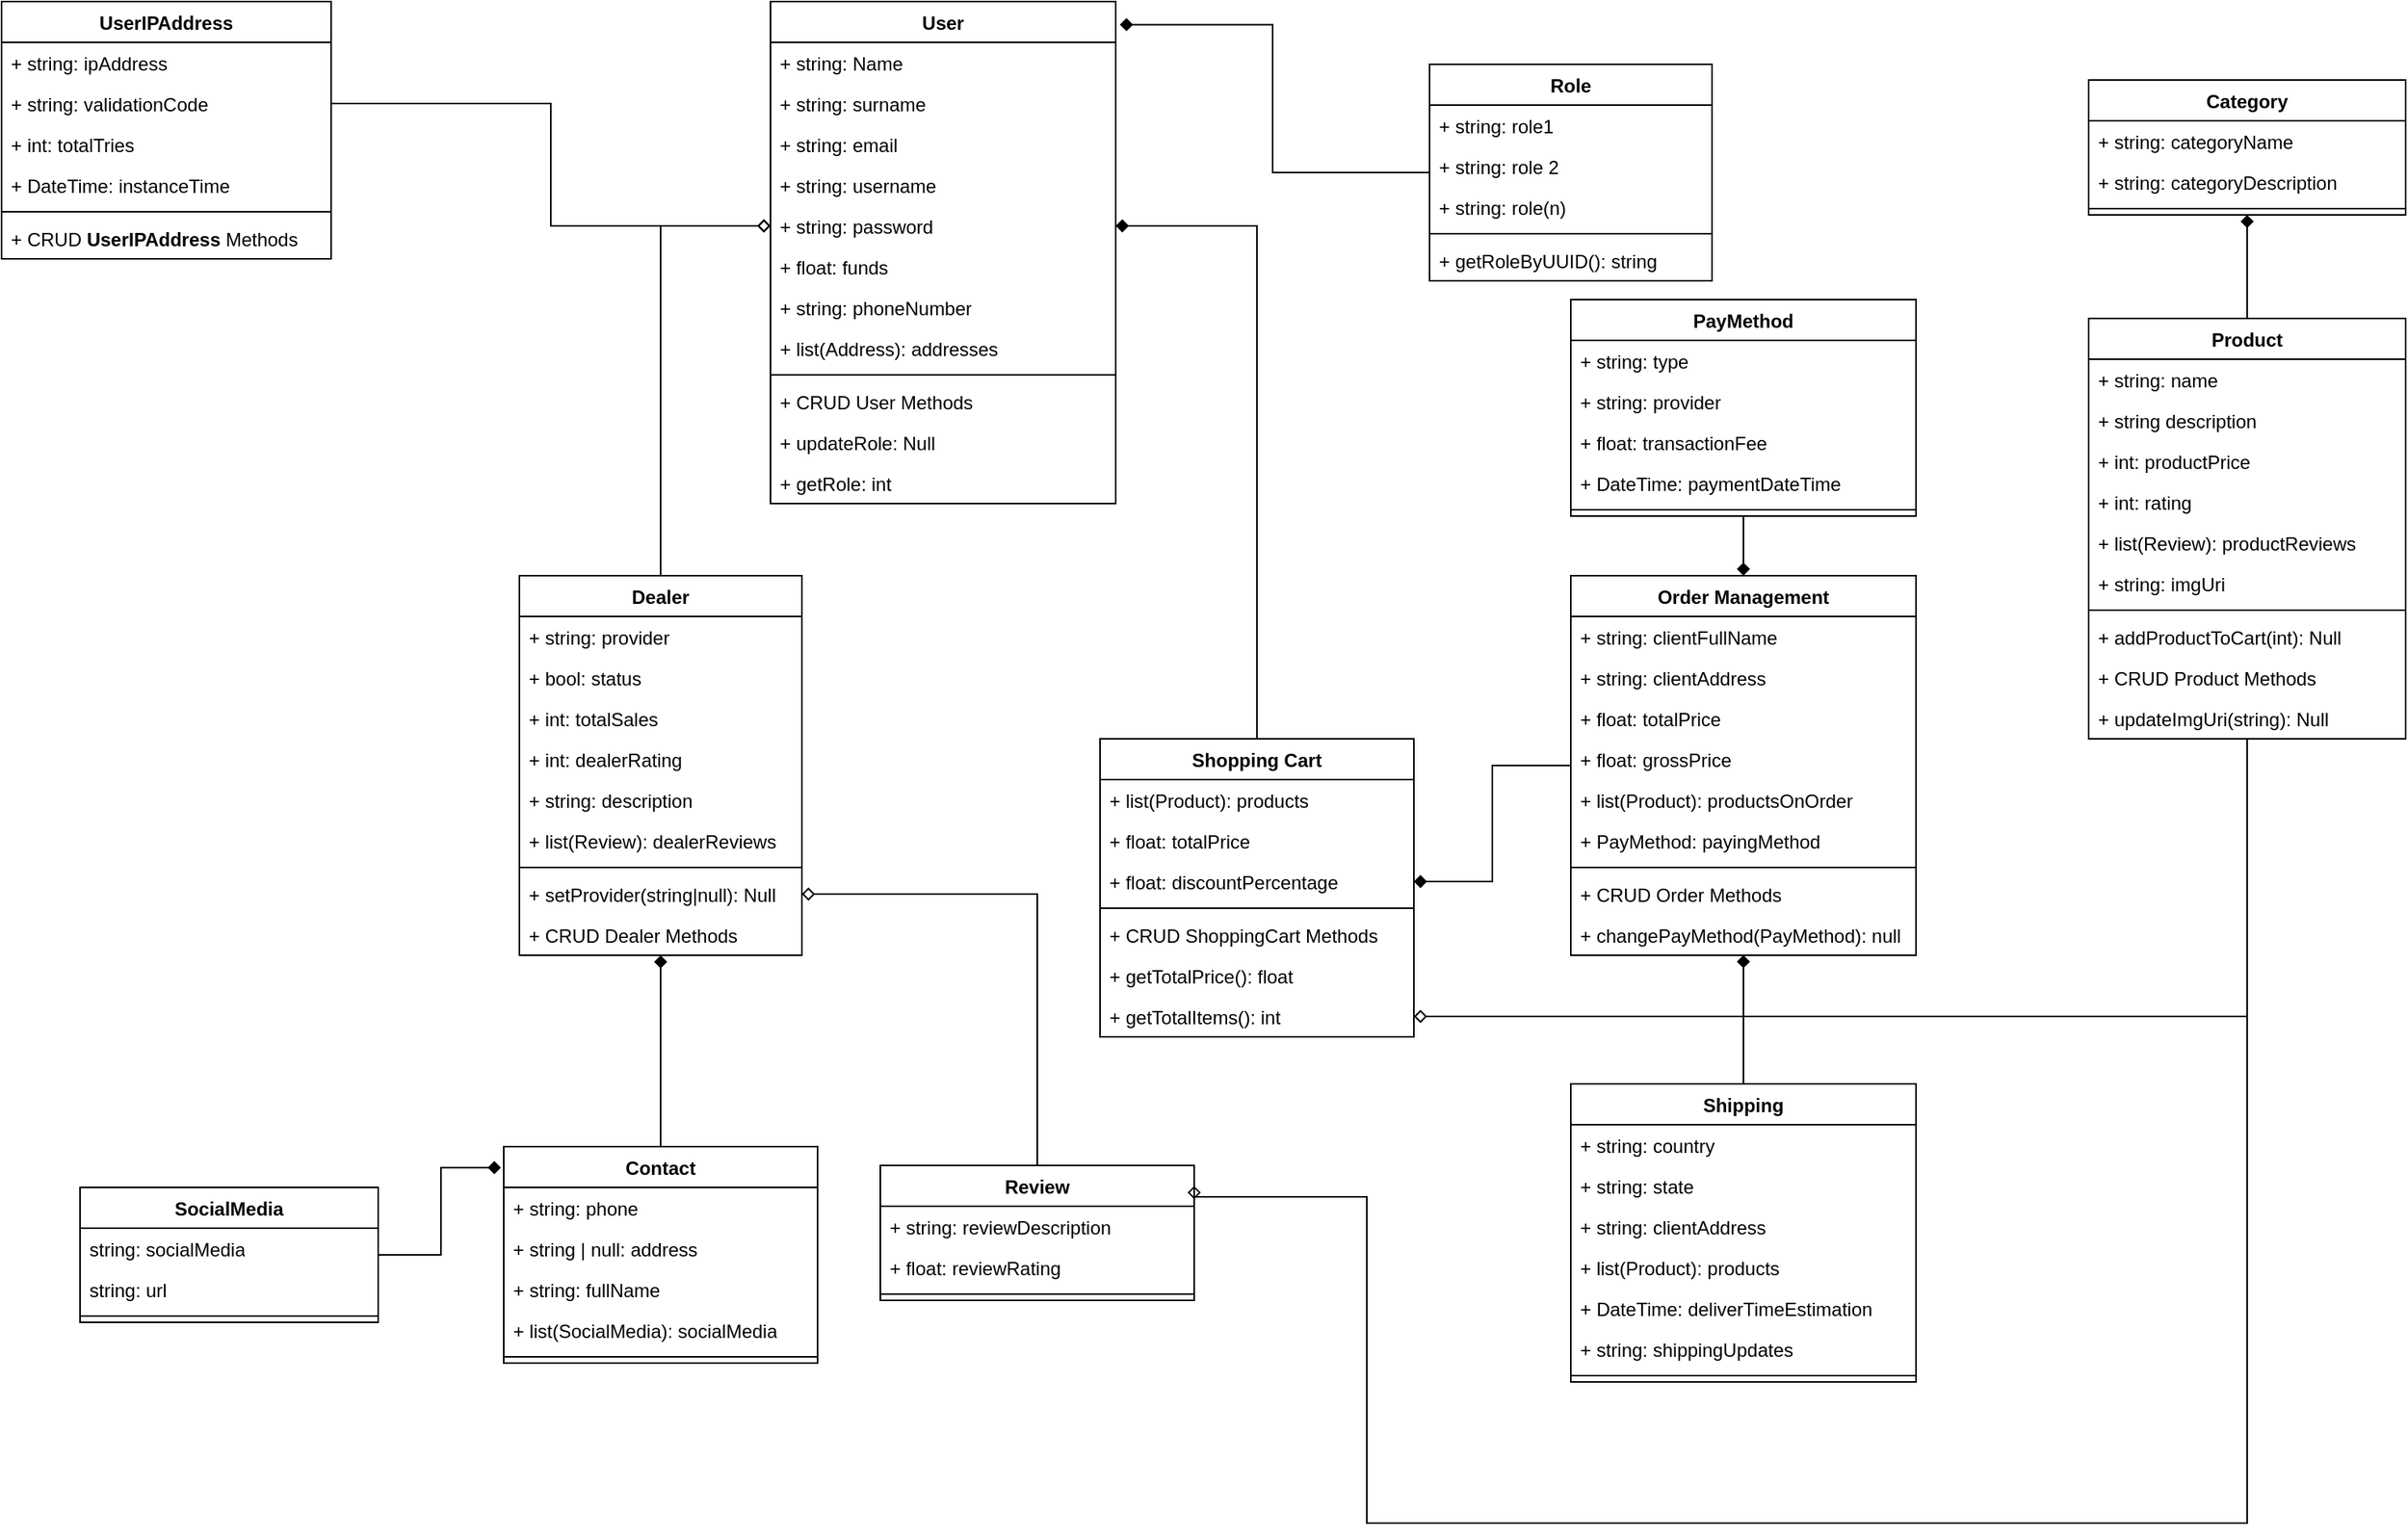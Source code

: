 <mxfile version="26.2.13">
  <diagram name="Página-1" id="N1Lat1YPhZzZh7Y8jwU0">
    <mxGraphModel dx="1812" dy="1741" grid="1" gridSize="10" guides="1" tooltips="1" connect="1" arrows="1" fold="1" page="1" pageScale="1" pageWidth="827" pageHeight="1169" math="0" shadow="0">
      <root>
        <mxCell id="0" />
        <mxCell id="1" parent="0" />
        <mxCell id="V8GElESiozP5-Y3EzWXV-1" value="User" style="swimlane;fontStyle=1;align=center;verticalAlign=top;childLayout=stackLayout;horizontal=1;startSize=26;horizontalStack=0;resizeParent=1;resizeParentMax=0;resizeLast=0;collapsible=1;marginBottom=0;whiteSpace=wrap;html=1;" parent="1" vertex="1">
          <mxGeometry x="20" y="-1130" width="220" height="320" as="geometry" />
        </mxCell>
        <mxCell id="V8GElESiozP5-Y3EzWXV-48" value="+ string: Name" style="text;strokeColor=none;fillColor=none;align=left;verticalAlign=top;spacingLeft=4;spacingRight=4;overflow=hidden;rotatable=0;points=[[0,0.5],[1,0.5]];portConstraint=eastwest;whiteSpace=wrap;html=1;" parent="V8GElESiozP5-Y3EzWXV-1" vertex="1">
          <mxGeometry y="26" width="220" height="26" as="geometry" />
        </mxCell>
        <mxCell id="V8GElESiozP5-Y3EzWXV-50" value="+ string: surname" style="text;strokeColor=none;fillColor=none;align=left;verticalAlign=top;spacingLeft=4;spacingRight=4;overflow=hidden;rotatable=0;points=[[0,0.5],[1,0.5]];portConstraint=eastwest;whiteSpace=wrap;html=1;" parent="V8GElESiozP5-Y3EzWXV-1" vertex="1">
          <mxGeometry y="52" width="220" height="26" as="geometry" />
        </mxCell>
        <mxCell id="V8GElESiozP5-Y3EzWXV-52" value="+ string: email" style="text;strokeColor=none;fillColor=none;align=left;verticalAlign=top;spacingLeft=4;spacingRight=4;overflow=hidden;rotatable=0;points=[[0,0.5],[1,0.5]];portConstraint=eastwest;whiteSpace=wrap;html=1;" parent="V8GElESiozP5-Y3EzWXV-1" vertex="1">
          <mxGeometry y="78" width="220" height="26" as="geometry" />
        </mxCell>
        <mxCell id="rmNJsbtBf0-VDSqtR0hn-1" value="+ string: username" style="text;strokeColor=none;fillColor=none;align=left;verticalAlign=top;spacingLeft=4;spacingRight=4;overflow=hidden;rotatable=0;points=[[0,0.5],[1,0.5]];portConstraint=eastwest;whiteSpace=wrap;html=1;" parent="V8GElESiozP5-Y3EzWXV-1" vertex="1">
          <mxGeometry y="104" width="220" height="26" as="geometry" />
        </mxCell>
        <mxCell id="V8GElESiozP5-Y3EzWXV-54" value="+ string: password" style="text;strokeColor=none;fillColor=none;align=left;verticalAlign=top;spacingLeft=4;spacingRight=4;overflow=hidden;rotatable=0;points=[[0,0.5],[1,0.5]];portConstraint=eastwest;whiteSpace=wrap;html=1;" parent="V8GElESiozP5-Y3EzWXV-1" vertex="1">
          <mxGeometry y="130" width="220" height="26" as="geometry" />
        </mxCell>
        <mxCell id="V8GElESiozP5-Y3EzWXV-151" value="+ float: funds" style="text;strokeColor=none;fillColor=none;align=left;verticalAlign=top;spacingLeft=4;spacingRight=4;overflow=hidden;rotatable=0;points=[[0,0.5],[1,0.5]];portConstraint=eastwest;whiteSpace=wrap;html=1;" parent="V8GElESiozP5-Y3EzWXV-1" vertex="1">
          <mxGeometry y="156" width="220" height="26" as="geometry" />
        </mxCell>
        <mxCell id="V8GElESiozP5-Y3EzWXV-231" value="+ string: phoneNumber" style="text;strokeColor=none;fillColor=none;align=left;verticalAlign=top;spacingLeft=4;spacingRight=4;overflow=hidden;rotatable=0;points=[[0,0.5],[1,0.5]];portConstraint=eastwest;whiteSpace=wrap;html=1;" parent="V8GElESiozP5-Y3EzWXV-1" vertex="1">
          <mxGeometry y="182" width="220" height="26" as="geometry" />
        </mxCell>
        <mxCell id="V8GElESiozP5-Y3EzWXV-232" value="+ list(Address): addresses" style="text;strokeColor=none;fillColor=none;align=left;verticalAlign=top;spacingLeft=4;spacingRight=4;overflow=hidden;rotatable=0;points=[[0,0.5],[1,0.5]];portConstraint=eastwest;whiteSpace=wrap;html=1;" parent="V8GElESiozP5-Y3EzWXV-1" vertex="1">
          <mxGeometry y="208" width="220" height="26" as="geometry" />
        </mxCell>
        <mxCell id="V8GElESiozP5-Y3EzWXV-3" value="" style="line;strokeWidth=1;fillColor=none;align=left;verticalAlign=middle;spacingTop=-1;spacingLeft=3;spacingRight=3;rotatable=0;labelPosition=right;points=[];portConstraint=eastwest;strokeColor=inherit;" parent="V8GElESiozP5-Y3EzWXV-1" vertex="1">
          <mxGeometry y="234" width="220" height="8" as="geometry" />
        </mxCell>
        <mxCell id="V8GElESiozP5-Y3EzWXV-4" value="&lt;div&gt;+ CRUD User Methods&lt;/div&gt;" style="text;strokeColor=none;fillColor=none;align=left;verticalAlign=top;spacingLeft=4;spacingRight=4;overflow=hidden;rotatable=0;points=[[0,0.5],[1,0.5]];portConstraint=eastwest;whiteSpace=wrap;html=1;" parent="V8GElESiozP5-Y3EzWXV-1" vertex="1">
          <mxGeometry y="242" width="220" height="26" as="geometry" />
        </mxCell>
        <mxCell id="V8GElESiozP5-Y3EzWXV-69" value="+ updateRole: Null" style="text;strokeColor=none;fillColor=none;align=left;verticalAlign=top;spacingLeft=4;spacingRight=4;overflow=hidden;rotatable=0;points=[[0,0.5],[1,0.5]];portConstraint=eastwest;whiteSpace=wrap;html=1;" parent="V8GElESiozP5-Y3EzWXV-1" vertex="1">
          <mxGeometry y="268" width="220" height="26" as="geometry" />
        </mxCell>
        <mxCell id="V8GElESiozP5-Y3EzWXV-70" value="+ getRole: int" style="text;strokeColor=none;fillColor=none;align=left;verticalAlign=top;spacingLeft=4;spacingRight=4;overflow=hidden;rotatable=0;points=[[0,0.5],[1,0.5]];portConstraint=eastwest;whiteSpace=wrap;html=1;" parent="V8GElESiozP5-Y3EzWXV-1" vertex="1">
          <mxGeometry y="294" width="220" height="26" as="geometry" />
        </mxCell>
        <mxCell id="V8GElESiozP5-Y3EzWXV-5" value="Shopping Cart" style="swimlane;fontStyle=1;align=center;verticalAlign=top;childLayout=stackLayout;horizontal=1;startSize=26;horizontalStack=0;resizeParent=1;resizeParentMax=0;resizeLast=0;collapsible=1;marginBottom=0;whiteSpace=wrap;html=1;" parent="1" vertex="1">
          <mxGeometry x="230" y="-660" width="200" height="190" as="geometry" />
        </mxCell>
        <mxCell id="V8GElESiozP5-Y3EzWXV-124" value="+ list(Product): products" style="text;strokeColor=none;fillColor=none;align=left;verticalAlign=top;spacingLeft=4;spacingRight=4;overflow=hidden;rotatable=0;points=[[0,0.5],[1,0.5]];portConstraint=eastwest;whiteSpace=wrap;html=1;" parent="V8GElESiozP5-Y3EzWXV-5" vertex="1">
          <mxGeometry y="26" width="200" height="26" as="geometry" />
        </mxCell>
        <mxCell id="V8GElESiozP5-Y3EzWXV-125" value="+ float: totalPrice" style="text;strokeColor=none;fillColor=none;align=left;verticalAlign=top;spacingLeft=4;spacingRight=4;overflow=hidden;rotatable=0;points=[[0,0.5],[1,0.5]];portConstraint=eastwest;whiteSpace=wrap;html=1;" parent="V8GElESiozP5-Y3EzWXV-5" vertex="1">
          <mxGeometry y="52" width="200" height="26" as="geometry" />
        </mxCell>
        <mxCell id="V8GElESiozP5-Y3EzWXV-128" value="+ float: discountPercentage" style="text;strokeColor=none;fillColor=none;align=left;verticalAlign=top;spacingLeft=4;spacingRight=4;overflow=hidden;rotatable=0;points=[[0,0.5],[1,0.5]];portConstraint=eastwest;whiteSpace=wrap;html=1;" parent="V8GElESiozP5-Y3EzWXV-5" vertex="1">
          <mxGeometry y="78" width="200" height="26" as="geometry" />
        </mxCell>
        <mxCell id="V8GElESiozP5-Y3EzWXV-7" value="" style="line;strokeWidth=1;fillColor=none;align=left;verticalAlign=middle;spacingTop=-1;spacingLeft=3;spacingRight=3;rotatable=0;labelPosition=right;points=[];portConstraint=eastwest;strokeColor=inherit;" parent="V8GElESiozP5-Y3EzWXV-5" vertex="1">
          <mxGeometry y="104" width="200" height="8" as="geometry" />
        </mxCell>
        <mxCell id="V8GElESiozP5-Y3EzWXV-8" value="+ CRUD ShoppingCart Methods" style="text;strokeColor=none;fillColor=none;align=left;verticalAlign=top;spacingLeft=4;spacingRight=4;overflow=hidden;rotatable=0;points=[[0,0.5],[1,0.5]];portConstraint=eastwest;whiteSpace=wrap;html=1;" parent="V8GElESiozP5-Y3EzWXV-5" vertex="1">
          <mxGeometry y="112" width="200" height="26" as="geometry" />
        </mxCell>
        <mxCell id="V8GElESiozP5-Y3EzWXV-129" value="+ getTotalPrice(): float" style="text;strokeColor=none;fillColor=none;align=left;verticalAlign=top;spacingLeft=4;spacingRight=4;overflow=hidden;rotatable=0;points=[[0,0.5],[1,0.5]];portConstraint=eastwest;whiteSpace=wrap;html=1;" parent="V8GElESiozP5-Y3EzWXV-5" vertex="1">
          <mxGeometry y="138" width="200" height="26" as="geometry" />
        </mxCell>
        <mxCell id="V8GElESiozP5-Y3EzWXV-130" value="+ getTotalItems(): int" style="text;strokeColor=none;fillColor=none;align=left;verticalAlign=top;spacingLeft=4;spacingRight=4;overflow=hidden;rotatable=0;points=[[0,0.5],[1,0.5]];portConstraint=eastwest;whiteSpace=wrap;html=1;" parent="V8GElESiozP5-Y3EzWXV-5" vertex="1">
          <mxGeometry y="164" width="200" height="26" as="geometry" />
        </mxCell>
        <mxCell id="V8GElESiozP5-Y3EzWXV-207" style="edgeStyle=orthogonalEdgeStyle;rounded=0;orthogonalLoop=1;jettySize=auto;html=1;entryX=1;entryY=0.5;entryDx=0;entryDy=0;endArrow=diamond;endFill=1;" parent="1" source="V8GElESiozP5-Y3EzWXV-9" target="V8GElESiozP5-Y3EzWXV-128" edge="1">
          <mxGeometry relative="1" as="geometry" />
        </mxCell>
        <mxCell id="V8GElESiozP5-Y3EzWXV-9" value="Order Management" style="swimlane;fontStyle=1;align=center;verticalAlign=top;childLayout=stackLayout;horizontal=1;startSize=26;horizontalStack=0;resizeParent=1;resizeParentMax=0;resizeLast=0;collapsible=1;marginBottom=0;whiteSpace=wrap;html=1;" parent="1" vertex="1">
          <mxGeometry x="530" y="-764" width="220" height="242" as="geometry" />
        </mxCell>
        <mxCell id="V8GElESiozP5-Y3EzWXV-10" value="+ string: clientFullName" style="text;strokeColor=none;fillColor=none;align=left;verticalAlign=top;spacingLeft=4;spacingRight=4;overflow=hidden;rotatable=0;points=[[0,0.5],[1,0.5]];portConstraint=eastwest;whiteSpace=wrap;html=1;" parent="V8GElESiozP5-Y3EzWXV-9" vertex="1">
          <mxGeometry y="26" width="220" height="26" as="geometry" />
        </mxCell>
        <mxCell id="V8GElESiozP5-Y3EzWXV-182" value="+ string: clientAddress" style="text;strokeColor=none;fillColor=none;align=left;verticalAlign=top;spacingLeft=4;spacingRight=4;overflow=hidden;rotatable=0;points=[[0,0.5],[1,0.5]];portConstraint=eastwest;whiteSpace=wrap;html=1;" parent="V8GElESiozP5-Y3EzWXV-9" vertex="1">
          <mxGeometry y="52" width="220" height="26" as="geometry" />
        </mxCell>
        <mxCell id="V8GElESiozP5-Y3EzWXV-174" value="+ float: totalPrice" style="text;strokeColor=none;fillColor=none;align=left;verticalAlign=top;spacingLeft=4;spacingRight=4;overflow=hidden;rotatable=0;points=[[0,0.5],[1,0.5]];portConstraint=eastwest;whiteSpace=wrap;html=1;" parent="V8GElESiozP5-Y3EzWXV-9" vertex="1">
          <mxGeometry y="78" width="220" height="26" as="geometry" />
        </mxCell>
        <mxCell id="V8GElESiozP5-Y3EzWXV-175" value="+ float: grossPrice" style="text;strokeColor=none;fillColor=none;align=left;verticalAlign=top;spacingLeft=4;spacingRight=4;overflow=hidden;rotatable=0;points=[[0,0.5],[1,0.5]];portConstraint=eastwest;whiteSpace=wrap;html=1;" parent="V8GElESiozP5-Y3EzWXV-9" vertex="1">
          <mxGeometry y="104" width="220" height="26" as="geometry" />
        </mxCell>
        <mxCell id="V8GElESiozP5-Y3EzWXV-176" value="+ list(Product): productsOnOrder" style="text;strokeColor=none;fillColor=none;align=left;verticalAlign=top;spacingLeft=4;spacingRight=4;overflow=hidden;rotatable=0;points=[[0,0.5],[1,0.5]];portConstraint=eastwest;whiteSpace=wrap;html=1;" parent="V8GElESiozP5-Y3EzWXV-9" vertex="1">
          <mxGeometry y="130" width="220" height="26" as="geometry" />
        </mxCell>
        <mxCell id="V8GElESiozP5-Y3EzWXV-177" value="+ PayMethod: payingMethod" style="text;strokeColor=none;fillColor=none;align=left;verticalAlign=top;spacingLeft=4;spacingRight=4;overflow=hidden;rotatable=0;points=[[0,0.5],[1,0.5]];portConstraint=eastwest;whiteSpace=wrap;html=1;" parent="V8GElESiozP5-Y3EzWXV-9" vertex="1">
          <mxGeometry y="156" width="220" height="26" as="geometry" />
        </mxCell>
        <mxCell id="V8GElESiozP5-Y3EzWXV-11" value="" style="line;strokeWidth=1;fillColor=none;align=left;verticalAlign=middle;spacingTop=-1;spacingLeft=3;spacingRight=3;rotatable=0;labelPosition=right;points=[];portConstraint=eastwest;strokeColor=inherit;" parent="V8GElESiozP5-Y3EzWXV-9" vertex="1">
          <mxGeometry y="182" width="220" height="8" as="geometry" />
        </mxCell>
        <mxCell id="V8GElESiozP5-Y3EzWXV-12" value="+ CRUD Order Methods" style="text;strokeColor=none;fillColor=none;align=left;verticalAlign=top;spacingLeft=4;spacingRight=4;overflow=hidden;rotatable=0;points=[[0,0.5],[1,0.5]];portConstraint=eastwest;whiteSpace=wrap;html=1;" parent="V8GElESiozP5-Y3EzWXV-9" vertex="1">
          <mxGeometry y="190" width="220" height="26" as="geometry" />
        </mxCell>
        <mxCell id="V8GElESiozP5-Y3EzWXV-179" value="+ changePayMethod(PayMethod): null" style="text;strokeColor=none;fillColor=none;align=left;verticalAlign=top;spacingLeft=4;spacingRight=4;overflow=hidden;rotatable=0;points=[[0,0.5],[1,0.5]];portConstraint=eastwest;whiteSpace=wrap;html=1;" parent="V8GElESiozP5-Y3EzWXV-9" vertex="1">
          <mxGeometry y="216" width="220" height="26" as="geometry" />
        </mxCell>
        <mxCell id="V8GElESiozP5-Y3EzWXV-13" value="Shipping" style="swimlane;fontStyle=1;align=center;verticalAlign=top;childLayout=stackLayout;horizontal=1;startSize=26;horizontalStack=0;resizeParent=1;resizeParentMax=0;resizeLast=0;collapsible=1;marginBottom=0;whiteSpace=wrap;html=1;" parent="1" vertex="1">
          <mxGeometry x="530" y="-440" width="220" height="190" as="geometry" />
        </mxCell>
        <mxCell id="V8GElESiozP5-Y3EzWXV-14" value="+ string: country" style="text;strokeColor=none;fillColor=none;align=left;verticalAlign=top;spacingLeft=4;spacingRight=4;overflow=hidden;rotatable=0;points=[[0,0.5],[1,0.5]];portConstraint=eastwest;whiteSpace=wrap;html=1;" parent="V8GElESiozP5-Y3EzWXV-13" vertex="1">
          <mxGeometry y="26" width="220" height="26" as="geometry" />
        </mxCell>
        <mxCell id="V8GElESiozP5-Y3EzWXV-160" value="+ string: state" style="text;strokeColor=none;fillColor=none;align=left;verticalAlign=top;spacingLeft=4;spacingRight=4;overflow=hidden;rotatable=0;points=[[0,0.5],[1,0.5]];portConstraint=eastwest;whiteSpace=wrap;html=1;" parent="V8GElESiozP5-Y3EzWXV-13" vertex="1">
          <mxGeometry y="52" width="220" height="26" as="geometry" />
        </mxCell>
        <mxCell id="V8GElESiozP5-Y3EzWXV-161" value="+ string: clientAddress" style="text;strokeColor=none;fillColor=none;align=left;verticalAlign=top;spacingLeft=4;spacingRight=4;overflow=hidden;rotatable=0;points=[[0,0.5],[1,0.5]];portConstraint=eastwest;whiteSpace=wrap;html=1;" parent="V8GElESiozP5-Y3EzWXV-13" vertex="1">
          <mxGeometry y="78" width="220" height="26" as="geometry" />
        </mxCell>
        <mxCell id="V8GElESiozP5-Y3EzWXV-162" value="+ list(Product): products" style="text;strokeColor=none;fillColor=none;align=left;verticalAlign=top;spacingLeft=4;spacingRight=4;overflow=hidden;rotatable=0;points=[[0,0.5],[1,0.5]];portConstraint=eastwest;whiteSpace=wrap;html=1;" parent="V8GElESiozP5-Y3EzWXV-13" vertex="1">
          <mxGeometry y="104" width="220" height="26" as="geometry" />
        </mxCell>
        <mxCell id="V8GElESiozP5-Y3EzWXV-163" value="+ DateTime: deliverTimeEstimation" style="text;strokeColor=none;fillColor=none;align=left;verticalAlign=top;spacingLeft=4;spacingRight=4;overflow=hidden;rotatable=0;points=[[0,0.5],[1,0.5]];portConstraint=eastwest;whiteSpace=wrap;html=1;" parent="V8GElESiozP5-Y3EzWXV-13" vertex="1">
          <mxGeometry y="130" width="220" height="26" as="geometry" />
        </mxCell>
        <mxCell id="V8GElESiozP5-Y3EzWXV-164" value="+ string: shippingUpdates" style="text;strokeColor=none;fillColor=none;align=left;verticalAlign=top;spacingLeft=4;spacingRight=4;overflow=hidden;rotatable=0;points=[[0,0.5],[1,0.5]];portConstraint=eastwest;whiteSpace=wrap;html=1;" parent="V8GElESiozP5-Y3EzWXV-13" vertex="1">
          <mxGeometry y="156" width="220" height="26" as="geometry" />
        </mxCell>
        <mxCell id="V8GElESiozP5-Y3EzWXV-15" value="" style="line;strokeWidth=1;fillColor=none;align=left;verticalAlign=middle;spacingTop=-1;spacingLeft=3;spacingRight=3;rotatable=0;labelPosition=right;points=[];portConstraint=eastwest;strokeColor=inherit;" parent="V8GElESiozP5-Y3EzWXV-13" vertex="1">
          <mxGeometry y="182" width="220" height="8" as="geometry" />
        </mxCell>
        <mxCell id="V8GElESiozP5-Y3EzWXV-213" style="edgeStyle=orthogonalEdgeStyle;rounded=0;orthogonalLoop=1;jettySize=auto;html=1;entryX=1;entryY=0.5;entryDx=0;entryDy=0;endArrow=diamond;endFill=0;" parent="1" source="V8GElESiozP5-Y3EzWXV-17" target="V8GElESiozP5-Y3EzWXV-68" edge="1">
          <mxGeometry relative="1" as="geometry" />
        </mxCell>
        <mxCell id="V8GElESiozP5-Y3EzWXV-17" value="Review" style="swimlane;fontStyle=1;align=center;verticalAlign=top;childLayout=stackLayout;horizontal=1;startSize=26;horizontalStack=0;resizeParent=1;resizeParentMax=0;resizeLast=0;collapsible=1;marginBottom=0;whiteSpace=wrap;html=1;" parent="1" vertex="1">
          <mxGeometry x="90" y="-388" width="200" height="86" as="geometry" />
        </mxCell>
        <mxCell id="V8GElESiozP5-Y3EzWXV-18" value="+ string: reviewDescription" style="text;strokeColor=none;fillColor=none;align=left;verticalAlign=top;spacingLeft=4;spacingRight=4;overflow=hidden;rotatable=0;points=[[0,0.5],[1,0.5]];portConstraint=eastwest;whiteSpace=wrap;html=1;" parent="V8GElESiozP5-Y3EzWXV-17" vertex="1">
          <mxGeometry y="26" width="200" height="26" as="geometry" />
        </mxCell>
        <mxCell id="V8GElESiozP5-Y3EzWXV-215" value="+ float: reviewRating" style="text;strokeColor=none;fillColor=none;align=left;verticalAlign=top;spacingLeft=4;spacingRight=4;overflow=hidden;rotatable=0;points=[[0,0.5],[1,0.5]];portConstraint=eastwest;whiteSpace=wrap;html=1;" parent="V8GElESiozP5-Y3EzWXV-17" vertex="1">
          <mxGeometry y="52" width="200" height="26" as="geometry" />
        </mxCell>
        <mxCell id="V8GElESiozP5-Y3EzWXV-19" value="" style="line;strokeWidth=1;fillColor=none;align=left;verticalAlign=middle;spacingTop=-1;spacingLeft=3;spacingRight=3;rotatable=0;labelPosition=right;points=[];portConstraint=eastwest;strokeColor=inherit;" parent="V8GElESiozP5-Y3EzWXV-17" vertex="1">
          <mxGeometry y="78" width="200" height="8" as="geometry" />
        </mxCell>
        <mxCell id="V8GElESiozP5-Y3EzWXV-209" style="edgeStyle=orthogonalEdgeStyle;rounded=0;orthogonalLoop=1;jettySize=auto;html=1;entryX=0.5;entryY=1;entryDx=0;entryDy=0;endArrow=diamond;endFill=1;" parent="1" source="V8GElESiozP5-Y3EzWXV-29" target="V8GElESiozP5-Y3EzWXV-33" edge="1">
          <mxGeometry relative="1" as="geometry" />
        </mxCell>
        <mxCell id="V8GElESiozP5-Y3EzWXV-210" style="edgeStyle=orthogonalEdgeStyle;rounded=0;orthogonalLoop=1;jettySize=auto;html=1;endArrow=diamond;endFill=0;" parent="1" source="V8GElESiozP5-Y3EzWXV-29" target="V8GElESiozP5-Y3EzWXV-130" edge="1">
          <mxGeometry relative="1" as="geometry" />
        </mxCell>
        <mxCell id="V8GElESiozP5-Y3EzWXV-216" style="edgeStyle=orthogonalEdgeStyle;rounded=0;orthogonalLoop=1;jettySize=auto;html=1;entryX=1;entryY=0.25;entryDx=0;entryDy=0;endArrow=diamond;endFill=0;" parent="1" source="V8GElESiozP5-Y3EzWXV-29" target="V8GElESiozP5-Y3EzWXV-17" edge="1">
          <mxGeometry relative="1" as="geometry">
            <Array as="points">
              <mxPoint x="961" y="-160" />
              <mxPoint x="400" y="-160" />
              <mxPoint x="400" y="-368" />
            </Array>
          </mxGeometry>
        </mxCell>
        <mxCell id="V8GElESiozP5-Y3EzWXV-29" value="Product" style="swimlane;fontStyle=1;align=center;verticalAlign=top;childLayout=stackLayout;horizontal=1;startSize=26;horizontalStack=0;resizeParent=1;resizeParentMax=0;resizeLast=0;collapsible=1;marginBottom=0;whiteSpace=wrap;html=1;" parent="1" vertex="1">
          <mxGeometry x="860" y="-928" width="202" height="268" as="geometry" />
        </mxCell>
        <mxCell id="V8GElESiozP5-Y3EzWXV-113" value="+ string: name" style="text;strokeColor=none;fillColor=none;align=left;verticalAlign=top;spacingLeft=4;spacingRight=4;overflow=hidden;rotatable=0;points=[[0,0.5],[1,0.5]];portConstraint=eastwest;whiteSpace=wrap;html=1;" parent="V8GElESiozP5-Y3EzWXV-29" vertex="1">
          <mxGeometry y="26" width="202" height="26" as="geometry" />
        </mxCell>
        <mxCell id="V8GElESiozP5-Y3EzWXV-114" value="+ string description" style="text;strokeColor=none;fillColor=none;align=left;verticalAlign=top;spacingLeft=4;spacingRight=4;overflow=hidden;rotatable=0;points=[[0,0.5],[1,0.5]];portConstraint=eastwest;whiteSpace=wrap;html=1;" parent="V8GElESiozP5-Y3EzWXV-29" vertex="1">
          <mxGeometry y="52" width="202" height="26" as="geometry" />
        </mxCell>
        <mxCell id="V8GElESiozP5-Y3EzWXV-118" value="+ int: productPrice" style="text;strokeColor=none;fillColor=none;align=left;verticalAlign=top;spacingLeft=4;spacingRight=4;overflow=hidden;rotatable=0;points=[[0,0.5],[1,0.5]];portConstraint=eastwest;whiteSpace=wrap;html=1;" parent="V8GElESiozP5-Y3EzWXV-29" vertex="1">
          <mxGeometry y="78" width="202" height="26" as="geometry" />
        </mxCell>
        <mxCell id="V8GElESiozP5-Y3EzWXV-115" value="+ int: rating" style="text;strokeColor=none;fillColor=none;align=left;verticalAlign=top;spacingLeft=4;spacingRight=4;overflow=hidden;rotatable=0;points=[[0,0.5],[1,0.5]];portConstraint=eastwest;whiteSpace=wrap;html=1;" parent="V8GElESiozP5-Y3EzWXV-29" vertex="1">
          <mxGeometry y="104" width="202" height="26" as="geometry" />
        </mxCell>
        <mxCell id="V8GElESiozP5-Y3EzWXV-152" value="+ list(Review): productReviews" style="text;strokeColor=none;fillColor=none;align=left;verticalAlign=top;spacingLeft=4;spacingRight=4;overflow=hidden;rotatable=0;points=[[0,0.5],[1,0.5]];portConstraint=eastwest;whiteSpace=wrap;html=1;" parent="V8GElESiozP5-Y3EzWXV-29" vertex="1">
          <mxGeometry y="130" width="202" height="26" as="geometry" />
        </mxCell>
        <mxCell id="V8GElESiozP5-Y3EzWXV-116" value="+ string: imgUri" style="text;strokeColor=none;fillColor=none;align=left;verticalAlign=top;spacingLeft=4;spacingRight=4;overflow=hidden;rotatable=0;points=[[0,0.5],[1,0.5]];portConstraint=eastwest;whiteSpace=wrap;html=1;" parent="V8GElESiozP5-Y3EzWXV-29" vertex="1">
          <mxGeometry y="156" width="202" height="26" as="geometry" />
        </mxCell>
        <mxCell id="V8GElESiozP5-Y3EzWXV-31" value="" style="line;strokeWidth=1;fillColor=none;align=left;verticalAlign=middle;spacingTop=-1;spacingLeft=3;spacingRight=3;rotatable=0;labelPosition=right;points=[];portConstraint=eastwest;strokeColor=inherit;" parent="V8GElESiozP5-Y3EzWXV-29" vertex="1">
          <mxGeometry y="182" width="202" height="8" as="geometry" />
        </mxCell>
        <mxCell id="V8GElESiozP5-Y3EzWXV-32" value="+ addProductToCart(int): Null" style="text;strokeColor=none;fillColor=none;align=left;verticalAlign=top;spacingLeft=4;spacingRight=4;overflow=hidden;rotatable=0;points=[[0,0.5],[1,0.5]];portConstraint=eastwest;whiteSpace=wrap;html=1;" parent="V8GElESiozP5-Y3EzWXV-29" vertex="1">
          <mxGeometry y="190" width="202" height="26" as="geometry" />
        </mxCell>
        <mxCell id="V8GElESiozP5-Y3EzWXV-120" value="+ CRUD Product Methods" style="text;strokeColor=none;fillColor=none;align=left;verticalAlign=top;spacingLeft=4;spacingRight=4;overflow=hidden;rotatable=0;points=[[0,0.5],[1,0.5]];portConstraint=eastwest;whiteSpace=wrap;html=1;" parent="V8GElESiozP5-Y3EzWXV-29" vertex="1">
          <mxGeometry y="216" width="202" height="26" as="geometry" />
        </mxCell>
        <mxCell id="V8GElESiozP5-Y3EzWXV-121" value="+ updateImgUri(string): Null" style="text;strokeColor=none;fillColor=none;align=left;verticalAlign=top;spacingLeft=4;spacingRight=4;overflow=hidden;rotatable=0;points=[[0,0.5],[1,0.5]];portConstraint=eastwest;whiteSpace=wrap;html=1;" parent="V8GElESiozP5-Y3EzWXV-29" vertex="1">
          <mxGeometry y="242" width="202" height="26" as="geometry" />
        </mxCell>
        <mxCell id="V8GElESiozP5-Y3EzWXV-33" value="Category" style="swimlane;fontStyle=1;align=center;verticalAlign=top;childLayout=stackLayout;horizontal=1;startSize=26;horizontalStack=0;resizeParent=1;resizeParentMax=0;resizeLast=0;collapsible=1;marginBottom=0;whiteSpace=wrap;html=1;" parent="1" vertex="1">
          <mxGeometry x="860" y="-1080" width="202" height="86" as="geometry" />
        </mxCell>
        <mxCell id="V8GElESiozP5-Y3EzWXV-34" value="+ string: categoryName" style="text;strokeColor=none;fillColor=none;align=left;verticalAlign=top;spacingLeft=4;spacingRight=4;overflow=hidden;rotatable=0;points=[[0,0.5],[1,0.5]];portConstraint=eastwest;whiteSpace=wrap;html=1;" parent="V8GElESiozP5-Y3EzWXV-33" vertex="1">
          <mxGeometry y="26" width="202" height="26" as="geometry" />
        </mxCell>
        <mxCell id="V8GElESiozP5-Y3EzWXV-171" value="+ string: categoryDescription" style="text;strokeColor=none;fillColor=none;align=left;verticalAlign=top;spacingLeft=4;spacingRight=4;overflow=hidden;rotatable=0;points=[[0,0.5],[1,0.5]];portConstraint=eastwest;whiteSpace=wrap;html=1;" parent="V8GElESiozP5-Y3EzWXV-33" vertex="1">
          <mxGeometry y="52" width="202" height="26" as="geometry" />
        </mxCell>
        <mxCell id="V8GElESiozP5-Y3EzWXV-35" value="" style="line;strokeWidth=1;fillColor=none;align=left;verticalAlign=middle;spacingTop=-1;spacingLeft=3;spacingRight=3;rotatable=0;labelPosition=right;points=[];portConstraint=eastwest;strokeColor=inherit;" parent="V8GElESiozP5-Y3EzWXV-33" vertex="1">
          <mxGeometry y="78" width="202" height="8" as="geometry" />
        </mxCell>
        <mxCell id="V8GElESiozP5-Y3EzWXV-56" value="Role" style="swimlane;fontStyle=1;align=center;verticalAlign=top;childLayout=stackLayout;horizontal=1;startSize=26;horizontalStack=0;resizeParent=1;resizeParentMax=0;resizeLast=0;collapsible=1;marginBottom=0;whiteSpace=wrap;html=1;" parent="1" vertex="1">
          <mxGeometry x="440" y="-1090" width="180" height="138" as="geometry" />
        </mxCell>
        <mxCell id="V8GElESiozP5-Y3EzWXV-107" value="+ string: role1" style="text;strokeColor=none;fillColor=none;align=left;verticalAlign=top;spacingLeft=4;spacingRight=4;overflow=hidden;rotatable=0;points=[[0,0.5],[1,0.5]];portConstraint=eastwest;whiteSpace=wrap;html=1;" parent="V8GElESiozP5-Y3EzWXV-56" vertex="1">
          <mxGeometry y="26" width="180" height="26" as="geometry" />
        </mxCell>
        <mxCell id="V8GElESiozP5-Y3EzWXV-108" value="+ string: role 2" style="text;strokeColor=none;fillColor=none;align=left;verticalAlign=top;spacingLeft=4;spacingRight=4;overflow=hidden;rotatable=0;points=[[0,0.5],[1,0.5]];portConstraint=eastwest;whiteSpace=wrap;html=1;" parent="V8GElESiozP5-Y3EzWXV-56" vertex="1">
          <mxGeometry y="52" width="180" height="26" as="geometry" />
        </mxCell>
        <mxCell id="V8GElESiozP5-Y3EzWXV-109" value="+ string: role(n)" style="text;strokeColor=none;fillColor=none;align=left;verticalAlign=top;spacingLeft=4;spacingRight=4;overflow=hidden;rotatable=0;points=[[0,0.5],[1,0.5]];portConstraint=eastwest;whiteSpace=wrap;html=1;" parent="V8GElESiozP5-Y3EzWXV-56" vertex="1">
          <mxGeometry y="78" width="180" height="26" as="geometry" />
        </mxCell>
        <mxCell id="V8GElESiozP5-Y3EzWXV-58" value="" style="line;strokeWidth=1;fillColor=none;align=left;verticalAlign=middle;spacingTop=-1;spacingLeft=3;spacingRight=3;rotatable=0;labelPosition=right;points=[];portConstraint=eastwest;strokeColor=inherit;" parent="V8GElESiozP5-Y3EzWXV-56" vertex="1">
          <mxGeometry y="104" width="180" height="8" as="geometry" />
        </mxCell>
        <mxCell id="V8GElESiozP5-Y3EzWXV-59" value="+ getRoleByUUID(): string" style="text;strokeColor=none;fillColor=none;align=left;verticalAlign=top;spacingLeft=4;spacingRight=4;overflow=hidden;rotatable=0;points=[[0,0.5],[1,0.5]];portConstraint=eastwest;whiteSpace=wrap;html=1;" parent="V8GElESiozP5-Y3EzWXV-56" vertex="1">
          <mxGeometry y="112" width="180" height="26" as="geometry" />
        </mxCell>
        <mxCell id="V8GElESiozP5-Y3EzWXV-198" style="edgeStyle=orthogonalEdgeStyle;rounded=0;orthogonalLoop=1;jettySize=auto;html=1;entryX=1;entryY=0.5;entryDx=0;entryDy=0;endArrow=diamond;endFill=1;exitX=0.5;exitY=0;exitDx=0;exitDy=0;" parent="1" source="V8GElESiozP5-Y3EzWXV-5" target="V8GElESiozP5-Y3EzWXV-54" edge="1">
          <mxGeometry relative="1" as="geometry">
            <mxPoint x="330" y="-670" as="sourcePoint" />
          </mxGeometry>
        </mxCell>
        <mxCell id="V8GElESiozP5-Y3EzWXV-197" style="edgeStyle=orthogonalEdgeStyle;rounded=0;orthogonalLoop=1;jettySize=auto;html=1;endArrow=diamond;endFill=0;" parent="1" source="V8GElESiozP5-Y3EzWXV-65" target="V8GElESiozP5-Y3EzWXV-54" edge="1">
          <mxGeometry relative="1" as="geometry" />
        </mxCell>
        <mxCell id="V8GElESiozP5-Y3EzWXV-65" value="Dealer" style="swimlane;fontStyle=1;align=center;verticalAlign=top;childLayout=stackLayout;horizontal=1;startSize=26;horizontalStack=0;resizeParent=1;resizeParentMax=0;resizeLast=0;collapsible=1;marginBottom=0;whiteSpace=wrap;html=1;" parent="1" vertex="1">
          <mxGeometry x="-140" y="-764" width="180" height="242" as="geometry" />
        </mxCell>
        <mxCell id="V8GElESiozP5-Y3EzWXV-86" value="+ string: provider" style="text;strokeColor=none;fillColor=none;align=left;verticalAlign=top;spacingLeft=4;spacingRight=4;overflow=hidden;rotatable=0;points=[[0,0.5],[1,0.5]];portConstraint=eastwest;whiteSpace=wrap;html=1;" parent="V8GElESiozP5-Y3EzWXV-65" vertex="1">
          <mxGeometry y="26" width="180" height="26" as="geometry" />
        </mxCell>
        <mxCell id="V8GElESiozP5-Y3EzWXV-134" value="+ bool: status" style="text;strokeColor=none;fillColor=none;align=left;verticalAlign=top;spacingLeft=4;spacingRight=4;overflow=hidden;rotatable=0;points=[[0,0.5],[1,0.5]];portConstraint=eastwest;whiteSpace=wrap;html=1;" parent="V8GElESiozP5-Y3EzWXV-65" vertex="1">
          <mxGeometry y="52" width="180" height="26" as="geometry" />
        </mxCell>
        <mxCell id="V8GElESiozP5-Y3EzWXV-135" value="+ int: totalSales" style="text;strokeColor=none;fillColor=none;align=left;verticalAlign=top;spacingLeft=4;spacingRight=4;overflow=hidden;rotatable=0;points=[[0,0.5],[1,0.5]];portConstraint=eastwest;whiteSpace=wrap;html=1;" parent="V8GElESiozP5-Y3EzWXV-65" vertex="1">
          <mxGeometry y="78" width="180" height="26" as="geometry" />
        </mxCell>
        <mxCell id="V8GElESiozP5-Y3EzWXV-131" value="+ int: dealerRating" style="text;strokeColor=none;fillColor=none;align=left;verticalAlign=top;spacingLeft=4;spacingRight=4;overflow=hidden;rotatable=0;points=[[0,0.5],[1,0.5]];portConstraint=eastwest;whiteSpace=wrap;html=1;" parent="V8GElESiozP5-Y3EzWXV-65" vertex="1">
          <mxGeometry y="104" width="180" height="26" as="geometry" />
        </mxCell>
        <mxCell id="V8GElESiozP5-Y3EzWXV-136" value="+ string: description" style="text;strokeColor=none;fillColor=none;align=left;verticalAlign=top;spacingLeft=4;spacingRight=4;overflow=hidden;rotatable=0;points=[[0,0.5],[1,0.5]];portConstraint=eastwest;whiteSpace=wrap;html=1;" parent="V8GElESiozP5-Y3EzWXV-65" vertex="1">
          <mxGeometry y="130" width="180" height="26" as="geometry" />
        </mxCell>
        <mxCell id="V8GElESiozP5-Y3EzWXV-133" value="+ list(Review): dealerReviews" style="text;strokeColor=none;fillColor=none;align=left;verticalAlign=top;spacingLeft=4;spacingRight=4;overflow=hidden;rotatable=0;points=[[0,0.5],[1,0.5]];portConstraint=eastwest;whiteSpace=wrap;html=1;" parent="V8GElESiozP5-Y3EzWXV-65" vertex="1">
          <mxGeometry y="156" width="180" height="26" as="geometry" />
        </mxCell>
        <mxCell id="V8GElESiozP5-Y3EzWXV-67" value="" style="line;strokeWidth=1;fillColor=none;align=left;verticalAlign=middle;spacingTop=-1;spacingLeft=3;spacingRight=3;rotatable=0;labelPosition=right;points=[];portConstraint=eastwest;strokeColor=inherit;" parent="V8GElESiozP5-Y3EzWXV-65" vertex="1">
          <mxGeometry y="182" width="180" height="8" as="geometry" />
        </mxCell>
        <mxCell id="V8GElESiozP5-Y3EzWXV-68" value="+ setProvider(string|null): Null" style="text;strokeColor=none;fillColor=none;align=left;verticalAlign=top;spacingLeft=4;spacingRight=4;overflow=hidden;rotatable=0;points=[[0,0.5],[1,0.5]];portConstraint=eastwest;whiteSpace=wrap;html=1;" parent="V8GElESiozP5-Y3EzWXV-65" vertex="1">
          <mxGeometry y="190" width="180" height="26" as="geometry" />
        </mxCell>
        <mxCell id="V8GElESiozP5-Y3EzWXV-137" value="+ CRUD Dealer Methods" style="text;strokeColor=none;fillColor=none;align=left;verticalAlign=top;spacingLeft=4;spacingRight=4;overflow=hidden;rotatable=0;points=[[0,0.5],[1,0.5]];portConstraint=eastwest;whiteSpace=wrap;html=1;" parent="V8GElESiozP5-Y3EzWXV-65" vertex="1">
          <mxGeometry y="216" width="180" height="26" as="geometry" />
        </mxCell>
        <mxCell id="V8GElESiozP5-Y3EzWXV-94" value="Contact" style="swimlane;fontStyle=1;align=center;verticalAlign=top;childLayout=stackLayout;horizontal=1;startSize=26;horizontalStack=0;resizeParent=1;resizeParentMax=0;resizeLast=0;collapsible=1;marginBottom=0;whiteSpace=wrap;html=1;" parent="1" vertex="1">
          <mxGeometry x="-150" y="-400" width="200" height="138" as="geometry" />
        </mxCell>
        <mxCell id="V8GElESiozP5-Y3EzWXV-100" value="+ string: phone" style="text;strokeColor=none;fillColor=none;align=left;verticalAlign=top;spacingLeft=4;spacingRight=4;overflow=hidden;rotatable=0;points=[[0,0.5],[1,0.5]];portConstraint=eastwest;whiteSpace=wrap;html=1;" parent="V8GElESiozP5-Y3EzWXV-94" vertex="1">
          <mxGeometry y="26" width="200" height="26" as="geometry" />
        </mxCell>
        <mxCell id="V8GElESiozP5-Y3EzWXV-99" value="+ string | null: address" style="text;strokeColor=none;fillColor=none;align=left;verticalAlign=top;spacingLeft=4;spacingRight=4;overflow=hidden;rotatable=0;points=[[0,0.5],[1,0.5]];portConstraint=eastwest;whiteSpace=wrap;html=1;" parent="V8GElESiozP5-Y3EzWXV-94" vertex="1">
          <mxGeometry y="52" width="200" height="26" as="geometry" />
        </mxCell>
        <mxCell id="V8GElESiozP5-Y3EzWXV-138" value="+ string: fullName" style="text;strokeColor=none;fillColor=none;align=left;verticalAlign=top;spacingLeft=4;spacingRight=4;overflow=hidden;rotatable=0;points=[[0,0.5],[1,0.5]];portConstraint=eastwest;whiteSpace=wrap;html=1;" parent="V8GElESiozP5-Y3EzWXV-94" vertex="1">
          <mxGeometry y="78" width="200" height="26" as="geometry" />
        </mxCell>
        <mxCell id="V8GElESiozP5-Y3EzWXV-139" value="+ list(SocialMedia): socialMedia" style="text;strokeColor=none;fillColor=none;align=left;verticalAlign=top;spacingLeft=4;spacingRight=4;overflow=hidden;rotatable=0;points=[[0,0.5],[1,0.5]];portConstraint=eastwest;whiteSpace=wrap;html=1;" parent="V8GElESiozP5-Y3EzWXV-94" vertex="1">
          <mxGeometry y="104" width="200" height="26" as="geometry" />
        </mxCell>
        <mxCell id="V8GElESiozP5-Y3EzWXV-96" value="" style="line;strokeWidth=1;fillColor=none;align=left;verticalAlign=middle;spacingTop=-1;spacingLeft=3;spacingRight=3;rotatable=0;labelPosition=right;points=[];portConstraint=eastwest;strokeColor=inherit;" parent="V8GElESiozP5-Y3EzWXV-94" vertex="1">
          <mxGeometry y="130" width="200" height="8" as="geometry" />
        </mxCell>
        <mxCell id="V8GElESiozP5-Y3EzWXV-140" value="SocialMedia" style="swimlane;fontStyle=1;align=center;verticalAlign=top;childLayout=stackLayout;horizontal=1;startSize=26;horizontalStack=0;resizeParent=1;resizeParentMax=0;resizeLast=0;collapsible=1;marginBottom=0;whiteSpace=wrap;html=1;" parent="1" vertex="1">
          <mxGeometry x="-420" y="-374" width="190" height="86" as="geometry" />
        </mxCell>
        <mxCell id="V8GElESiozP5-Y3EzWXV-144" value="string: socialMedia" style="text;strokeColor=none;fillColor=none;align=left;verticalAlign=top;spacingLeft=4;spacingRight=4;overflow=hidden;rotatable=0;points=[[0,0.5],[1,0.5]];portConstraint=eastwest;whiteSpace=wrap;html=1;" parent="V8GElESiozP5-Y3EzWXV-140" vertex="1">
          <mxGeometry y="26" width="190" height="26" as="geometry" />
        </mxCell>
        <mxCell id="V8GElESiozP5-Y3EzWXV-145" value="string: url" style="text;strokeColor=none;fillColor=none;align=left;verticalAlign=top;spacingLeft=4;spacingRight=4;overflow=hidden;rotatable=0;points=[[0,0.5],[1,0.5]];portConstraint=eastwest;whiteSpace=wrap;html=1;" parent="V8GElESiozP5-Y3EzWXV-140" vertex="1">
          <mxGeometry y="52" width="190" height="26" as="geometry" />
        </mxCell>
        <mxCell id="V8GElESiozP5-Y3EzWXV-142" value="" style="line;strokeWidth=1;fillColor=none;align=left;verticalAlign=middle;spacingTop=-1;spacingLeft=3;spacingRight=3;rotatable=0;labelPosition=right;points=[];portConstraint=eastwest;strokeColor=inherit;" parent="V8GElESiozP5-Y3EzWXV-140" vertex="1">
          <mxGeometry y="78" width="190" height="8" as="geometry" />
        </mxCell>
        <mxCell id="V8GElESiozP5-Y3EzWXV-188" style="edgeStyle=orthogonalEdgeStyle;rounded=0;orthogonalLoop=1;jettySize=auto;html=1;entryX=1.012;entryY=0.046;entryDx=0;entryDy=0;entryPerimeter=0;endArrow=diamond;endFill=1;" parent="1" source="V8GElESiozP5-Y3EzWXV-56" target="V8GElESiozP5-Y3EzWXV-1" edge="1">
          <mxGeometry relative="1" as="geometry" />
        </mxCell>
        <mxCell id="V8GElESiozP5-Y3EzWXV-212" style="edgeStyle=orthogonalEdgeStyle;rounded=0;orthogonalLoop=1;jettySize=auto;html=1;entryX=0.5;entryY=0.995;entryDx=0;entryDy=0;entryPerimeter=0;endArrow=diamond;endFill=1;" parent="1" source="V8GElESiozP5-Y3EzWXV-13" target="V8GElESiozP5-Y3EzWXV-179" edge="1">
          <mxGeometry relative="1" as="geometry" />
        </mxCell>
        <mxCell id="V8GElESiozP5-Y3EzWXV-225" style="edgeStyle=orthogonalEdgeStyle;rounded=0;orthogonalLoop=1;jettySize=auto;html=1;entryX=0.5;entryY=0;entryDx=0;entryDy=0;endArrow=diamond;endFill=1;" parent="1" source="V8GElESiozP5-Y3EzWXV-217" target="V8GElESiozP5-Y3EzWXV-9" edge="1">
          <mxGeometry relative="1" as="geometry" />
        </mxCell>
        <mxCell id="V8GElESiozP5-Y3EzWXV-217" value="PayMethod" style="swimlane;fontStyle=1;align=center;verticalAlign=top;childLayout=stackLayout;horizontal=1;startSize=26;horizontalStack=0;resizeParent=1;resizeParentMax=0;resizeLast=0;collapsible=1;marginBottom=0;whiteSpace=wrap;html=1;" parent="1" vertex="1">
          <mxGeometry x="530" y="-940" width="220" height="138" as="geometry" />
        </mxCell>
        <mxCell id="V8GElESiozP5-Y3EzWXV-218" value="+ string: type&lt;div&gt;&lt;br&gt;&lt;/div&gt;" style="text;strokeColor=none;fillColor=none;align=left;verticalAlign=top;spacingLeft=4;spacingRight=4;overflow=hidden;rotatable=0;points=[[0,0.5],[1,0.5]];portConstraint=eastwest;whiteSpace=wrap;html=1;" parent="V8GElESiozP5-Y3EzWXV-217" vertex="1">
          <mxGeometry y="26" width="220" height="26" as="geometry" />
        </mxCell>
        <mxCell id="V8GElESiozP5-Y3EzWXV-221" value="+ string: provider" style="text;strokeColor=none;fillColor=none;align=left;verticalAlign=top;spacingLeft=4;spacingRight=4;overflow=hidden;rotatable=0;points=[[0,0.5],[1,0.5]];portConstraint=eastwest;whiteSpace=wrap;html=1;" parent="V8GElESiozP5-Y3EzWXV-217" vertex="1">
          <mxGeometry y="52" width="220" height="26" as="geometry" />
        </mxCell>
        <mxCell id="V8GElESiozP5-Y3EzWXV-222" value="+ float: transactionFee" style="text;strokeColor=none;fillColor=none;align=left;verticalAlign=top;spacingLeft=4;spacingRight=4;overflow=hidden;rotatable=0;points=[[0,0.5],[1,0.5]];portConstraint=eastwest;whiteSpace=wrap;html=1;" parent="V8GElESiozP5-Y3EzWXV-217" vertex="1">
          <mxGeometry y="78" width="220" height="26" as="geometry" />
        </mxCell>
        <mxCell id="V8GElESiozP5-Y3EzWXV-224" value="+ DateTime: paymentDateTime" style="text;strokeColor=none;fillColor=none;align=left;verticalAlign=top;spacingLeft=4;spacingRight=4;overflow=hidden;rotatable=0;points=[[0,0.5],[1,0.5]];portConstraint=eastwest;whiteSpace=wrap;html=1;" parent="V8GElESiozP5-Y3EzWXV-217" vertex="1">
          <mxGeometry y="104" width="220" height="26" as="geometry" />
        </mxCell>
        <mxCell id="V8GElESiozP5-Y3EzWXV-219" value="" style="line;strokeWidth=1;fillColor=none;align=left;verticalAlign=middle;spacingTop=-1;spacingLeft=3;spacingRight=3;rotatable=0;labelPosition=right;points=[];portConstraint=eastwest;strokeColor=inherit;" parent="V8GElESiozP5-Y3EzWXV-217" vertex="1">
          <mxGeometry y="130" width="220" height="8" as="geometry" />
        </mxCell>
        <mxCell id="V8GElESiozP5-Y3EzWXV-230" style="edgeStyle=orthogonalEdgeStyle;rounded=0;orthogonalLoop=1;jettySize=auto;html=1;entryX=0.5;entryY=1;entryDx=0;entryDy=0;entryPerimeter=0;endArrow=diamond;endFill=1;" parent="1" source="V8GElESiozP5-Y3EzWXV-94" target="V8GElESiozP5-Y3EzWXV-137" edge="1">
          <mxGeometry relative="1" as="geometry" />
        </mxCell>
        <mxCell id="V8GElESiozP5-Y3EzWXV-233" style="edgeStyle=orthogonalEdgeStyle;rounded=0;orthogonalLoop=1;jettySize=auto;html=1;entryX=-0.009;entryY=0.097;entryDx=0;entryDy=0;entryPerimeter=0;endArrow=diamond;endFill=1;" parent="1" source="V8GElESiozP5-Y3EzWXV-140" target="V8GElESiozP5-Y3EzWXV-94" edge="1">
          <mxGeometry relative="1" as="geometry" />
        </mxCell>
        <mxCell id="dyZ0ubHUVXqp9ngAg3Rq-1" value="UserIPAddress" style="swimlane;fontStyle=1;align=center;verticalAlign=top;childLayout=stackLayout;horizontal=1;startSize=26;horizontalStack=0;resizeParent=1;resizeParentMax=0;resizeLast=0;collapsible=1;marginBottom=0;whiteSpace=wrap;html=1;" vertex="1" parent="1">
          <mxGeometry x="-470" y="-1130" width="210" height="164" as="geometry" />
        </mxCell>
        <mxCell id="dyZ0ubHUVXqp9ngAg3Rq-2" value="+ string: ipAddress" style="text;strokeColor=none;fillColor=none;align=left;verticalAlign=top;spacingLeft=4;spacingRight=4;overflow=hidden;rotatable=0;points=[[0,0.5],[1,0.5]];portConstraint=eastwest;whiteSpace=wrap;html=1;" vertex="1" parent="dyZ0ubHUVXqp9ngAg3Rq-1">
          <mxGeometry y="26" width="210" height="26" as="geometry" />
        </mxCell>
        <mxCell id="dyZ0ubHUVXqp9ngAg3Rq-3" value="+ string: validationCode&amp;nbsp;" style="text;strokeColor=none;fillColor=none;align=left;verticalAlign=top;spacingLeft=4;spacingRight=4;overflow=hidden;rotatable=0;points=[[0,0.5],[1,0.5]];portConstraint=eastwest;whiteSpace=wrap;html=1;" vertex="1" parent="dyZ0ubHUVXqp9ngAg3Rq-1">
          <mxGeometry y="52" width="210" height="26" as="geometry" />
        </mxCell>
        <mxCell id="dyZ0ubHUVXqp9ngAg3Rq-4" value="+ int: totalTries" style="text;strokeColor=none;fillColor=none;align=left;verticalAlign=top;spacingLeft=4;spacingRight=4;overflow=hidden;rotatable=0;points=[[0,0.5],[1,0.5]];portConstraint=eastwest;whiteSpace=wrap;html=1;" vertex="1" parent="dyZ0ubHUVXqp9ngAg3Rq-1">
          <mxGeometry y="78" width="210" height="26" as="geometry" />
        </mxCell>
        <mxCell id="dyZ0ubHUVXqp9ngAg3Rq-12" value="+ DateTime: instanceTime" style="text;strokeColor=none;fillColor=none;align=left;verticalAlign=top;spacingLeft=4;spacingRight=4;overflow=hidden;rotatable=0;points=[[0,0.5],[1,0.5]];portConstraint=eastwest;whiteSpace=wrap;html=1;" vertex="1" parent="dyZ0ubHUVXqp9ngAg3Rq-1">
          <mxGeometry y="104" width="210" height="26" as="geometry" />
        </mxCell>
        <mxCell id="dyZ0ubHUVXqp9ngAg3Rq-8" value="" style="line;strokeWidth=1;fillColor=none;align=left;verticalAlign=middle;spacingTop=-1;spacingLeft=3;spacingRight=3;rotatable=0;labelPosition=right;points=[];portConstraint=eastwest;strokeColor=inherit;" vertex="1" parent="dyZ0ubHUVXqp9ngAg3Rq-1">
          <mxGeometry y="130" width="210" height="8" as="geometry" />
        </mxCell>
        <mxCell id="dyZ0ubHUVXqp9ngAg3Rq-10" value="+ CRUD&amp;nbsp;&lt;span style=&quot;font-weight: 700; text-align: center;&quot;&gt;UserIPAddress&lt;/span&gt;&amp;nbsp;Methods" style="text;strokeColor=none;fillColor=none;align=left;verticalAlign=top;spacingLeft=4;spacingRight=4;overflow=hidden;rotatable=0;points=[[0,0.5],[1,0.5]];portConstraint=eastwest;whiteSpace=wrap;html=1;" vertex="1" parent="dyZ0ubHUVXqp9ngAg3Rq-1">
          <mxGeometry y="138" width="210" height="26" as="geometry" />
        </mxCell>
        <mxCell id="dyZ0ubHUVXqp9ngAg3Rq-11" style="edgeStyle=orthogonalEdgeStyle;rounded=0;orthogonalLoop=1;jettySize=auto;html=1;entryX=0;entryY=0.5;entryDx=0;entryDy=0;endArrow=diamond;startFill=0;endFill=0;" edge="1" parent="1" source="dyZ0ubHUVXqp9ngAg3Rq-3" target="V8GElESiozP5-Y3EzWXV-54">
          <mxGeometry relative="1" as="geometry" />
        </mxCell>
      </root>
    </mxGraphModel>
  </diagram>
</mxfile>
